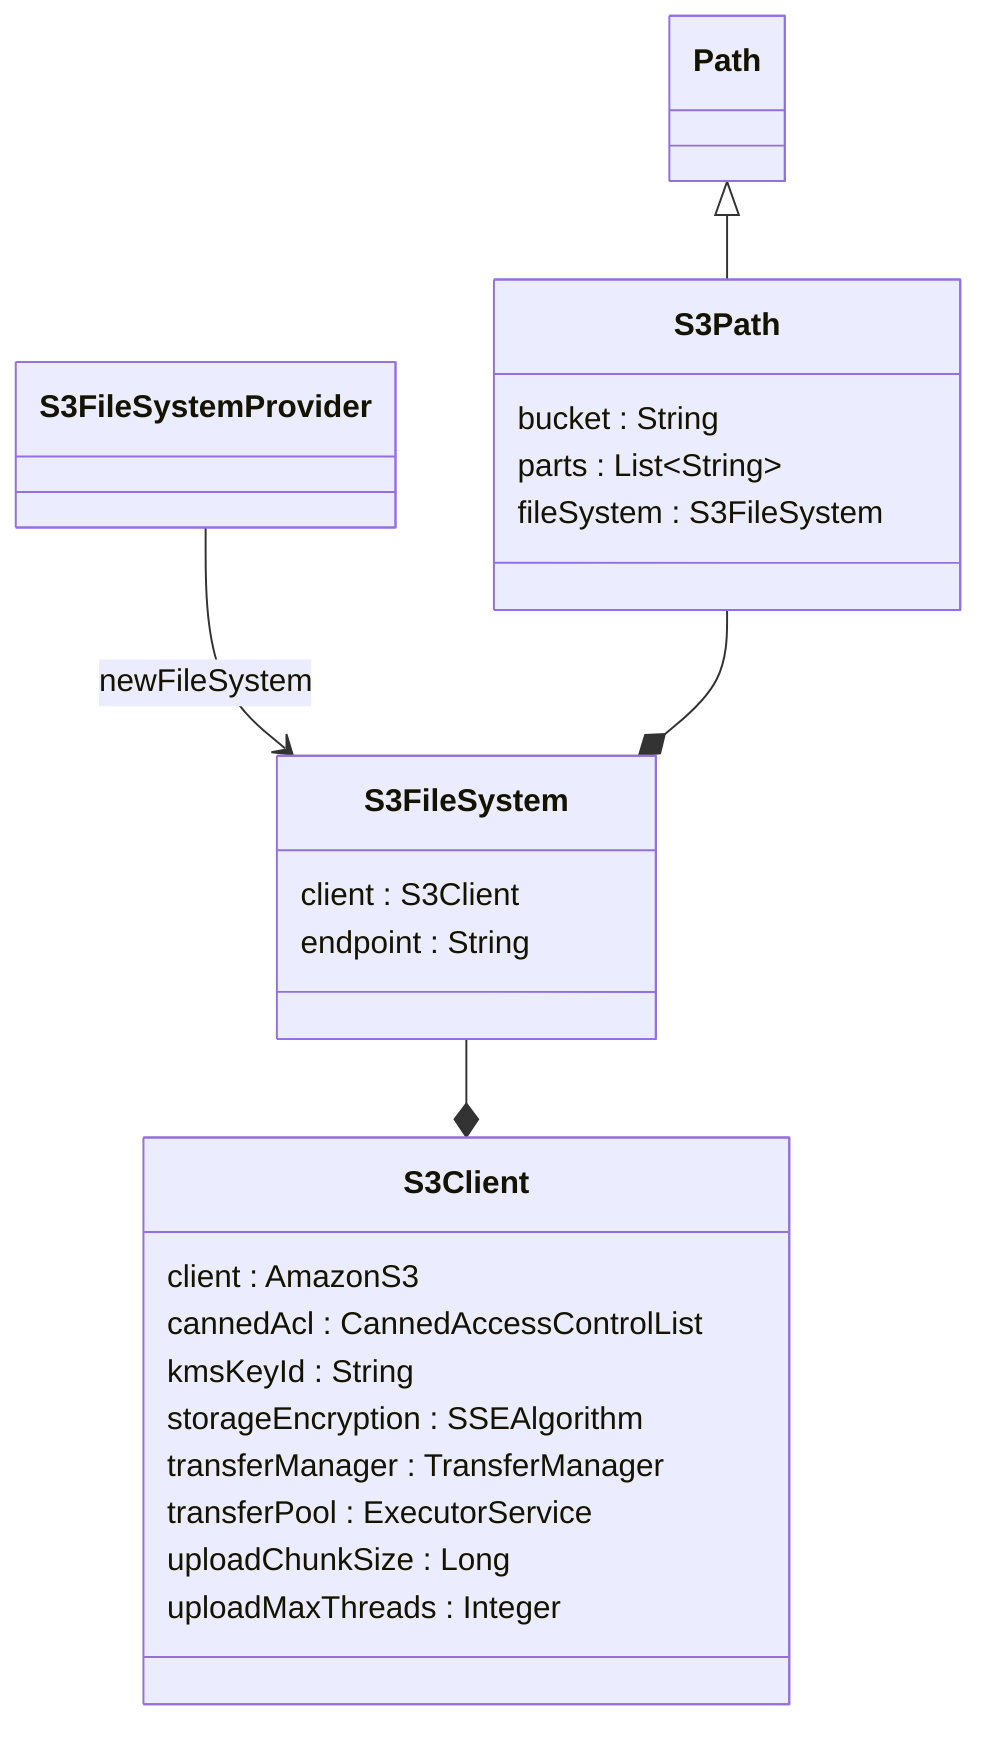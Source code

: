 classDiagram
    %%
    %% nextflow.cloud.aws.nio
    %%
    S3FileSystemProvider --> S3FileSystem : newFileSystem

    class S3FileSystem {
        client : S3Client
        endpoint : String
    }
    S3FileSystem --* S3Client

    class S3Client {
        client : AmazonS3
        cannedAcl : CannedAccessControlList
        kmsKeyId : String
        storageEncryption : SSEAlgorithm
        transferManager : TransferManager
        transferPool : ExecutorService
        uploadChunkSize : Long
        uploadMaxThreads : Integer
    }

    Path <|-- S3Path

    class S3Path {
        bucket : String
        parts : List~String~
        fileSystem : S3FileSystem
    }
    S3Path --* S3FileSystem